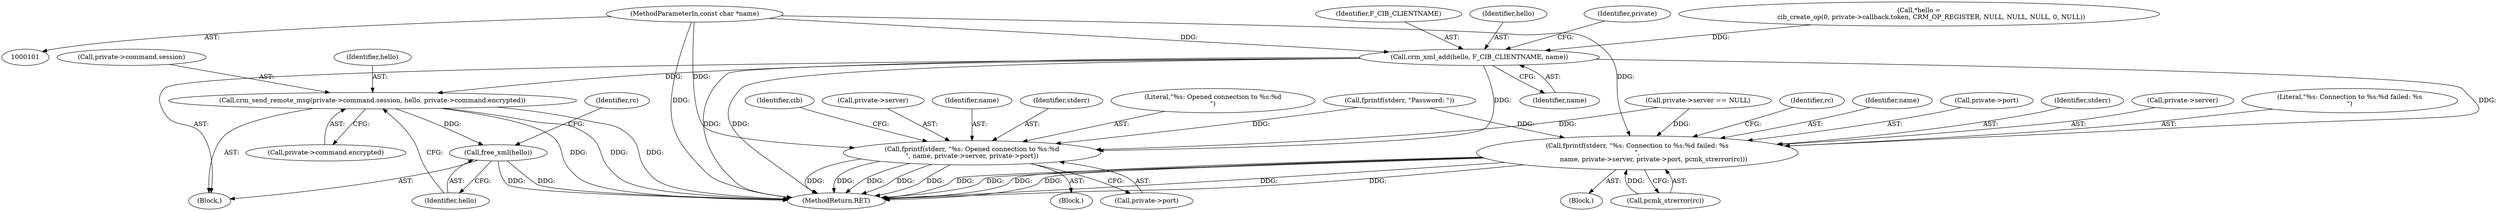 digraph "0_pacemaker_564f7cc2a51dcd2f28ab12a13394f31be5aa3c93_7@pointer" {
"1000103" [label="(MethodParameterIn,const char *name)"];
"1000251" [label="(Call,crm_xml_add(hello, F_CIB_CLIENTNAME, name))"];
"1000255" [label="(Call,crm_send_remote_msg(private->command.session, hello, private->command.encrypted))"];
"1000267" [label="(Call,free_xml(hello))"];
"1000274" [label="(Call,fprintf(stderr, \"%s: Opened connection to %s:%d\n\", name, private->server, private->port))"];
"1000296" [label="(Call,fprintf(stderr, \"%s: Connection to %s:%d failed: %s\n\",\n                name, private->server, private->port, pcmk_strerror(rc)))"];
"1000271" [label="(Identifier,rc)"];
"1000143" [label="(Call,fprintf(stderr, \"Password: \"))"];
"1000309" [label="(Identifier,rc)"];
"1000258" [label="(Identifier,private)"];
"1000274" [label="(Call,fprintf(stderr, \"%s: Opened connection to %s:%d\n\", name, private->server, private->port))"];
"1000103" [label="(MethodParameterIn,const char *name)"];
"1000286" [label="(Identifier,cib)"];
"1000278" [label="(Call,private->server)"];
"1000299" [label="(Identifier,name)"];
"1000277" [label="(Identifier,name)"];
"1000303" [label="(Call,private->port)"];
"1000262" [label="(Call,private->command.encrypted)"];
"1000275" [label="(Identifier,stderr)"];
"1000187" [label="(Call,private->server == NULL)"];
"1000254" [label="(Identifier,name)"];
"1000276" [label="(Literal,\"%s: Opened connection to %s:%d\n\")"];
"1000234" [label="(Block,)"];
"1000297" [label="(Identifier,stderr)"];
"1000267" [label="(Call,free_xml(hello))"];
"1000256" [label="(Call,private->command.session)"];
"1000251" [label="(Call,crm_xml_add(hello, F_CIB_CLIENTNAME, name))"];
"1000236" [label="(Call,*hello =\n            cib_create_op(0, private->callback.token, CRM_OP_REGISTER, NULL, NULL, NULL, 0, NULL))"];
"1000300" [label="(Call,private->server)"];
"1000310" [label="(MethodReturn,RET)"];
"1000295" [label="(Block,)"];
"1000306" [label="(Call,pcmk_strerror(rc))"];
"1000261" [label="(Identifier,hello)"];
"1000253" [label="(Identifier,F_CIB_CLIENTNAME)"];
"1000255" [label="(Call,crm_send_remote_msg(private->command.session, hello, private->command.encrypted))"];
"1000298" [label="(Literal,\"%s: Connection to %s:%d failed: %s\n\")"];
"1000273" [label="(Block,)"];
"1000281" [label="(Call,private->port)"];
"1000296" [label="(Call,fprintf(stderr, \"%s: Connection to %s:%d failed: %s\n\",\n                name, private->server, private->port, pcmk_strerror(rc)))"];
"1000268" [label="(Identifier,hello)"];
"1000252" [label="(Identifier,hello)"];
"1000103" -> "1000101"  [label="AST: "];
"1000103" -> "1000310"  [label="DDG: "];
"1000103" -> "1000251"  [label="DDG: "];
"1000103" -> "1000274"  [label="DDG: "];
"1000103" -> "1000296"  [label="DDG: "];
"1000251" -> "1000234"  [label="AST: "];
"1000251" -> "1000254"  [label="CFG: "];
"1000252" -> "1000251"  [label="AST: "];
"1000253" -> "1000251"  [label="AST: "];
"1000254" -> "1000251"  [label="AST: "];
"1000258" -> "1000251"  [label="CFG: "];
"1000251" -> "1000310"  [label="DDG: "];
"1000251" -> "1000310"  [label="DDG: "];
"1000236" -> "1000251"  [label="DDG: "];
"1000251" -> "1000255"  [label="DDG: "];
"1000251" -> "1000274"  [label="DDG: "];
"1000251" -> "1000296"  [label="DDG: "];
"1000255" -> "1000234"  [label="AST: "];
"1000255" -> "1000262"  [label="CFG: "];
"1000256" -> "1000255"  [label="AST: "];
"1000261" -> "1000255"  [label="AST: "];
"1000262" -> "1000255"  [label="AST: "];
"1000268" -> "1000255"  [label="CFG: "];
"1000255" -> "1000310"  [label="DDG: "];
"1000255" -> "1000310"  [label="DDG: "];
"1000255" -> "1000310"  [label="DDG: "];
"1000255" -> "1000267"  [label="DDG: "];
"1000267" -> "1000234"  [label="AST: "];
"1000267" -> "1000268"  [label="CFG: "];
"1000268" -> "1000267"  [label="AST: "];
"1000271" -> "1000267"  [label="CFG: "];
"1000267" -> "1000310"  [label="DDG: "];
"1000267" -> "1000310"  [label="DDG: "];
"1000274" -> "1000273"  [label="AST: "];
"1000274" -> "1000281"  [label="CFG: "];
"1000275" -> "1000274"  [label="AST: "];
"1000276" -> "1000274"  [label="AST: "];
"1000277" -> "1000274"  [label="AST: "];
"1000278" -> "1000274"  [label="AST: "];
"1000281" -> "1000274"  [label="AST: "];
"1000286" -> "1000274"  [label="CFG: "];
"1000274" -> "1000310"  [label="DDG: "];
"1000274" -> "1000310"  [label="DDG: "];
"1000274" -> "1000310"  [label="DDG: "];
"1000274" -> "1000310"  [label="DDG: "];
"1000274" -> "1000310"  [label="DDG: "];
"1000143" -> "1000274"  [label="DDG: "];
"1000187" -> "1000274"  [label="DDG: "];
"1000296" -> "1000295"  [label="AST: "];
"1000296" -> "1000306"  [label="CFG: "];
"1000297" -> "1000296"  [label="AST: "];
"1000298" -> "1000296"  [label="AST: "];
"1000299" -> "1000296"  [label="AST: "];
"1000300" -> "1000296"  [label="AST: "];
"1000303" -> "1000296"  [label="AST: "];
"1000306" -> "1000296"  [label="AST: "];
"1000309" -> "1000296"  [label="CFG: "];
"1000296" -> "1000310"  [label="DDG: "];
"1000296" -> "1000310"  [label="DDG: "];
"1000296" -> "1000310"  [label="DDG: "];
"1000296" -> "1000310"  [label="DDG: "];
"1000296" -> "1000310"  [label="DDG: "];
"1000296" -> "1000310"  [label="DDG: "];
"1000143" -> "1000296"  [label="DDG: "];
"1000187" -> "1000296"  [label="DDG: "];
"1000306" -> "1000296"  [label="DDG: "];
}
